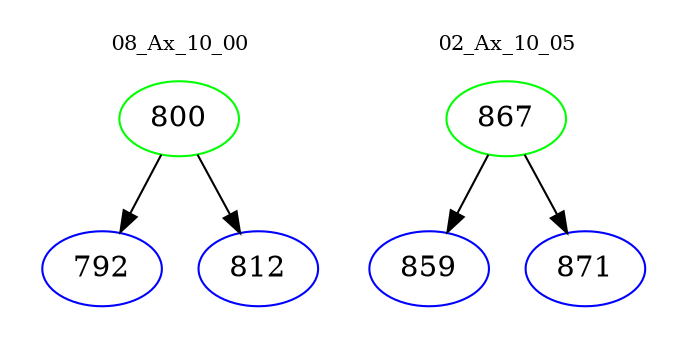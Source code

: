 digraph{
subgraph cluster_0 {
color = white
label = "08_Ax_10_00";
fontsize=10;
T0_800 [label="800", color="green"]
T0_800 -> T0_792 [color="black"]
T0_792 [label="792", color="blue"]
T0_800 -> T0_812 [color="black"]
T0_812 [label="812", color="blue"]
}
subgraph cluster_1 {
color = white
label = "02_Ax_10_05";
fontsize=10;
T1_867 [label="867", color="green"]
T1_867 -> T1_859 [color="black"]
T1_859 [label="859", color="blue"]
T1_867 -> T1_871 [color="black"]
T1_871 [label="871", color="blue"]
}
}
